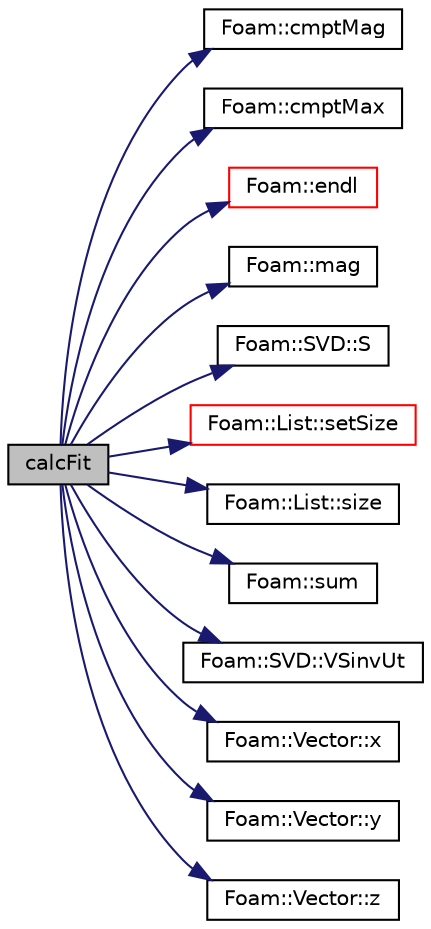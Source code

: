 digraph "calcFit"
{
  bgcolor="transparent";
  edge [fontname="Helvetica",fontsize="10",labelfontname="Helvetica",labelfontsize="10"];
  node [fontname="Helvetica",fontsize="10",shape=record];
  rankdir="LR";
  Node1 [label="calcFit",height=0.2,width=0.4,color="black", fillcolor="grey75", style="filled", fontcolor="black"];
  Node1 -> Node2 [color="midnightblue",fontsize="10",style="solid",fontname="Helvetica"];
  Node2 [label="Foam::cmptMag",height=0.2,width=0.4,color="black",URL="$a10974.html#acf2383c8a0a1d5fef3eb5255b950229d"];
  Node1 -> Node3 [color="midnightblue",fontsize="10",style="solid",fontname="Helvetica"];
  Node3 [label="Foam::cmptMax",height=0.2,width=0.4,color="black",URL="$a10974.html#ab0e593317f8c0ebd299809089f27b307"];
  Node1 -> Node4 [color="midnightblue",fontsize="10",style="solid",fontname="Helvetica"];
  Node4 [label="Foam::endl",height=0.2,width=0.4,color="red",URL="$a10974.html#a2db8fe02a0d3909e9351bb4275b23ce4",tooltip="Add newline and flush stream. "];
  Node1 -> Node5 [color="midnightblue",fontsize="10",style="solid",fontname="Helvetica"];
  Node5 [label="Foam::mag",height=0.2,width=0.4,color="black",URL="$a10974.html#a929da2a3fdcf3dacbbe0487d3a330dae"];
  Node1 -> Node6 [color="midnightblue",fontsize="10",style="solid",fontname="Helvetica"];
  Node6 [label="Foam::SVD::S",height=0.2,width=0.4,color="black",URL="$a02587.html#a771fe54955cebeef3712d41e4d83bd48",tooltip="Return the singular values. "];
  Node1 -> Node7 [color="midnightblue",fontsize="10",style="solid",fontname="Helvetica"];
  Node7 [label="Foam::List::setSize",height=0.2,width=0.4,color="red",URL="$a01391.html#aedb985ffeaf1bdbfeccc2a8730405703",tooltip="Reset size of List. "];
  Node1 -> Node8 [color="midnightblue",fontsize="10",style="solid",fontname="Helvetica"];
  Node8 [label="Foam::List::size",height=0.2,width=0.4,color="black",URL="$a01391.html#a8a5f6fa29bd4b500caf186f60245b384",tooltip="Override size to be inconsistent with allocated storage. "];
  Node1 -> Node9 [color="midnightblue",fontsize="10",style="solid",fontname="Helvetica"];
  Node9 [label="Foam::sum",height=0.2,width=0.4,color="black",URL="$a10974.html#a3d8733143aad0e03b300186ab4bef137"];
  Node1 -> Node10 [color="midnightblue",fontsize="10",style="solid",fontname="Helvetica"];
  Node10 [label="Foam::SVD::VSinvUt",height=0.2,width=0.4,color="black",URL="$a02587.html#a403aaa8c7ebb126986c68c1c3d581f63",tooltip="Return VSinvUt (the pseudo inverse) "];
  Node1 -> Node11 [color="midnightblue",fontsize="10",style="solid",fontname="Helvetica"];
  Node11 [label="Foam::Vector::x",height=0.2,width=0.4,color="black",URL="$a02887.html#aeb7dc4a97968c543f58f9c7082e55757"];
  Node1 -> Node12 [color="midnightblue",fontsize="10",style="solid",fontname="Helvetica"];
  Node12 [label="Foam::Vector::y",height=0.2,width=0.4,color="black",URL="$a02887.html#a77c00b469d89c23bd35d2eb236140f70"];
  Node1 -> Node13 [color="midnightblue",fontsize="10",style="solid",fontname="Helvetica"];
  Node13 [label="Foam::Vector::z",height=0.2,width=0.4,color="black",URL="$a02887.html#ac72a74f7dde9500927f63515c3f0a2f3"];
}
